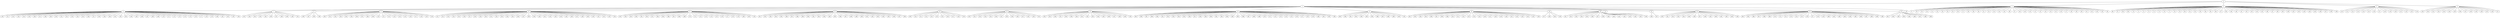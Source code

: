 
graph graphname {
    0 -- 1
0 -- 2
0 -- 3
0 -- 4
0 -- 5
1 -- 6
1 -- 7
1 -- 8
1 -- 9
1 -- 10
1 -- 11
1 -- 12
1 -- 13
1 -- 14
1 -- 15
1 -- 16
1 -- 17
1 -- 18
1 -- 19
1 -- 20
1 -- 21
1 -- 22
1 -- 23
1 -- 24
1 -- 25
1 -- 26
2 -- 27
2 -- 28
2 -- 29
2 -- 30
2 -- 31
2 -- 32
2 -- 33
2 -- 34
2 -- 35
2 -- 36
2 -- 37
2 -- 38
2 -- 39
2 -- 40
2 -- 41
2 -- 42
2 -- 43
2 -- 44
2 -- 45
2 -- 46
2 -- 47
2 -- 48
2 -- 49
2 -- 50
2 -- 51
2 -- 52
2 -- 53
2 -- 54
2 -- 55
2 -- 56
2 -- 57
2 -- 58
2 -- 59
2 -- 60
2 -- 61
2 -- 62
2 -- 63
2 -- 64
2 -- 65
3 -- 66
3 -- 67
3 -- 68
3 -- 69
3 -- 70
3 -- 71
3 -- 72
3 -- 73
3 -- 74
3 -- 75
3 -- 76
3 -- 77
3 -- 78
3 -- 79
3 -- 80
3 -- 81
3 -- 82
3 -- 83
3 -- 84
3 -- 85
3 -- 86
3 -- 87
3 -- 88
3 -- 89
3 -- 90
3 -- 91
3 -- 92
3 -- 93
3 -- 94
3 -- 95
3 -- 96
3 -- 97
3 -- 98
3 -- 99
3 -- 100
3 -- 101
3 -- 102
3 -- 103
3 -- 104
3 -- 105
3 -- 106
3 -- 107
3 -- 108
3 -- 109
4 -- 110
4 -- 111
4 -- 112
4 -- 113
4 -- 114
4 -- 115
4 -- 116
4 -- 117
4 -- 118
4 -- 119
4 -- 120
4 -- 121
4 -- 122
4 -- 123
4 -- 124
5 -- 128
5 -- 130
5 -- 131
5 -- 132
5 -- 133
5 -- 134
5 -- 129
5 -- 136
5 -- 137
5 -- 138
5 -- 135
5 -- 139
5 -- 125
5 -- 126
5 -- 127
6 -- 140
6 -- 141
6 -- 142
6 -- 143
6 -- 144
6 -- 145
6 -- 146
6 -- 147
6 -- 148
6 -- 149
6 -- 150
6 -- 151
6 -- 152
6 -- 153
6 -- 154
6 -- 155
6 -- 156
6 -- 157
6 -- 158
6 -- 159
6 -- 160
6 -- 161
6 -- 162
6 -- 163
6 -- 164
6 -- 165
6 -- 166
6 -- 167
6 -- 168
6 -- 169
6 -- 170
6 -- 171
6 -- 172
6 -- 173
6 -- 174
6 -- 175
6 -- 176
6 -- 177
6 -- 178
6 -- 179
6 -- 180
6 -- 181
6 -- 182
6 -- 183
6 -- 184
7 -- 192
7 -- 194
7 -- 195
7 -- 193
7 -- 185
7 -- 186
7 -- 187
7 -- 188
7 -- 189
7 -- 190
7 -- 191
8 -- 196
8 -- 197
8 -- 198
8 -- 199
9 -- 200
9 -- 201
9 -- 202
9 -- 203
9 -- 204
9 -- 205
9 -- 206
9 -- 207
9 -- 208
9 -- 209
9 -- 210
9 -- 211
9 -- 212
9 -- 213
9 -- 214
9 -- 215
9 -- 216
9 -- 217
9 -- 218
9 -- 219
9 -- 220
10 -- 221
10 -- 222
10 -- 223
10 -- 224
10 -- 225
10 -- 226
10 -- 227
10 -- 228
10 -- 229
10 -- 230
10 -- 231
10 -- 232
10 -- 233
10 -- 234
10 -- 235
10 -- 236
10 -- 237
10 -- 238
10 -- 239
10 -- 240
10 -- 241
10 -- 242
10 -- 243
10 -- 244
10 -- 245
10 -- 246
10 -- 247
10 -- 248
10 -- 249
10 -- 250
10 -- 251
10 -- 252
10 -- 253
10 -- 254
11 -- 256
11 -- 258
11 -- 259
11 -- 260
11 -- 261
11 -- 262
11 -- 257
11 -- 264
11 -- 265
11 -- 266
11 -- 267
11 -- 268
11 -- 269
11 -- 270
11 -- 271
11 -- 272
11 -- 273
11 -- 274
11 -- 275
11 -- 276
11 -- 277
11 -- 278
11 -- 279
11 -- 280
11 -- 263
11 -- 255
12 -- 281
12 -- 282
12 -- 283
12 -- 284
12 -- 285
12 -- 286
12 -- 287
12 -- 288
12 -- 289
12 -- 290
12 -- 291
12 -- 292
12 -- 293
12 -- 294
12 -- 295
12 -- 296
12 -- 297
12 -- 298
12 -- 299
12 -- 300
12 -- 301
12 -- 302
12 -- 303
12 -- 304
12 -- 305
12 -- 306
12 -- 307
12 -- 308
13 -- 309
13 -- 310
13 -- 311
13 -- 312
13 -- 313
13 -- 314
13 -- 315
13 -- 316
13 -- 317
13 -- 318
13 -- 319
14 -- 320
14 -- 322
14 -- 323
14 -- 324
14 -- 325
14 -- 326
14 -- 321
14 -- 328
14 -- 329
14 -- 330
14 -- 327
14 -- 332
14 -- 333
14 -- 331
15 -- 334
15 -- 335
15 -- 336
15 -- 337
15 -- 338
15 -- 339
15 -- 340
15 -- 341
15 -- 342
15 -- 343
15 -- 344
15 -- 345
15 -- 346
15 -- 347
15 -- 348
15 -- 349
15 -- 350
16 -- 384
16 -- 386
16 -- 387
16 -- 388
16 -- 385
16 -- 351
16 -- 352
16 -- 353
16 -- 354
16 -- 355
16 -- 356
16 -- 357
16 -- 358
16 -- 359
16 -- 360
16 -- 361
16 -- 362
16 -- 363
16 -- 364
16 -- 365
16 -- 366
16 -- 367
16 -- 368
16 -- 369
16 -- 370
16 -- 371
16 -- 372
16 -- 373
16 -- 374
16 -- 375
16 -- 376
16 -- 377
16 -- 378
16 -- 379
16 -- 380
16 -- 381
16 -- 382
16 -- 383
17 -- 389
17 -- 390
17 -- 391
17 -- 392
17 -- 393
17 -- 394
17 -- 395
17 -- 396
17 -- 397
17 -- 398
17 -- 399
17 -- 400
17 -- 401
18 -- 402
18 -- 403
18 -- 404
18 -- 405
18 -- 406
18 -- 407
18 -- 408
18 -- 409
18 -- 410
18 -- 411
18 -- 412
18 -- 413
18 -- 414
18 -- 415
18 -- 416
18 -- 417
18 -- 418
18 -- 419
18 -- 420
18 -- 421
18 -- 422
18 -- 423
18 -- 424
18 -- 425
18 -- 426
19 -- 427
19 -- 428
19 -- 429
19 -- 430
20 -- 431
20 -- 432
20 -- 433
20 -- 434
20 -- 435
20 -- 436
20 -- 437
20 -- 438
20 -- 439
20 -- 440
20 -- 441
20 -- 442
20 -- 443
20 -- 444
20 -- 445
20 -- 446
22 -- 448
22 -- 447
23 -- 450
23 -- 451
23 -- 452
23 -- 453
23 -- 454
23 -- 449
23 -- 456
23 -- 457
23 -- 458
23 -- 455
23 -- 460
23 -- 461
23 -- 462
23 -- 463
23 -- 459
24 -- 464
24 -- 465
24 -- 466
24 -- 467
24 -- 468
24 -- 469
24 -- 470
24 -- 471
24 -- 472
24 -- 473
24 -- 474
24 -- 475
24 -- 476
24 -- 477
24 -- 478
24 -- 479
24 -- 480
24 -- 481
24 -- 482
24 -- 483
24 -- 484
24 -- 485
24 -- 486
24 -- 487
24 -- 488
24 -- 489
24 -- 490
25 -- 491
25 -- 492
25 -- 493
25 -- 494
25 -- 495
25 -- 496
25 -- 497
25 -- 498
25 -- 499

}
